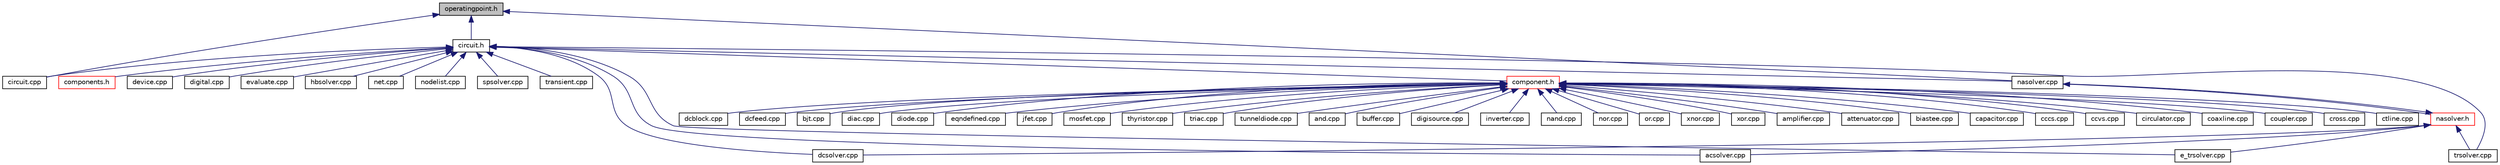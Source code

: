 digraph G
{
  edge [fontname="Helvetica",fontsize="10",labelfontname="Helvetica",labelfontsize="10"];
  node [fontname="Helvetica",fontsize="10",shape=record];
  Node1 [label="operatingpoint.h",height=0.2,width=0.4,color="black", fillcolor="grey75", style="filled" fontcolor="black"];
  Node1 -> Node2 [dir="back",color="midnightblue",fontsize="10",style="solid",fontname="Helvetica"];
  Node2 [label="circuit.h",height=0.2,width=0.4,color="black", fillcolor="white", style="filled",URL="$circuit_8h.html",tooltip="The circuit class header file."];
  Node2 -> Node3 [dir="back",color="midnightblue",fontsize="10",style="solid",fontname="Helvetica"];
  Node3 [label="acsolver.cpp",height=0.2,width=0.4,color="black", fillcolor="white", style="filled",URL="$acsolver_8cpp.html"];
  Node2 -> Node4 [dir="back",color="midnightblue",fontsize="10",style="solid",fontname="Helvetica"];
  Node4 [label="nasolver.cpp",height=0.2,width=0.4,color="black", fillcolor="white", style="filled",URL="$nasolver_8cpp.html"];
  Node4 -> Node5 [dir="back",color="midnightblue",fontsize="10",style="solid",fontname="Helvetica"];
  Node5 [label="nasolver.h",height=0.2,width=0.4,color="red", fillcolor="white", style="filled",URL="$nasolver_8h.html"];
  Node5 -> Node3 [dir="back",color="midnightblue",fontsize="10",style="solid",fontname="Helvetica"];
  Node5 -> Node4 [dir="back",color="midnightblue",fontsize="10",style="solid",fontname="Helvetica"];
  Node5 -> Node6 [dir="back",color="midnightblue",fontsize="10",style="solid",fontname="Helvetica"];
  Node6 [label="dcsolver.cpp",height=0.2,width=0.4,color="black", fillcolor="white", style="filled",URL="$dcsolver_8cpp.html"];
  Node5 -> Node7 [dir="back",color="midnightblue",fontsize="10",style="solid",fontname="Helvetica"];
  Node7 [label="e_trsolver.cpp",height=0.2,width=0.4,color="black", fillcolor="white", style="filled",URL="$e__trsolver_8cpp.html"];
  Node5 -> Node8 [dir="back",color="midnightblue",fontsize="10",style="solid",fontname="Helvetica"];
  Node8 [label="trsolver.cpp",height=0.2,width=0.4,color="black", fillcolor="white", style="filled",URL="$trsolver_8cpp.html"];
  Node2 -> Node9 [dir="back",color="midnightblue",fontsize="10",style="solid",fontname="Helvetica"];
  Node9 [label="circuit.cpp",height=0.2,width=0.4,color="black", fillcolor="white", style="filled",URL="$circuit_8cpp.html"];
  Node2 -> Node10 [dir="back",color="midnightblue",fontsize="10",style="solid",fontname="Helvetica"];
  Node10 [label="component.h",height=0.2,width=0.4,color="red", fillcolor="white", style="filled",URL="$component_8h.html"];
  Node10 -> Node11 [dir="back",color="midnightblue",fontsize="10",style="solid",fontname="Helvetica"];
  Node11 [label="amplifier.cpp",height=0.2,width=0.4,color="black", fillcolor="white", style="filled",URL="$amplifier_8cpp.html",tooltip="amplifier class implementation"];
  Node10 -> Node12 [dir="back",color="midnightblue",fontsize="10",style="solid",fontname="Helvetica"];
  Node12 [label="attenuator.cpp",height=0.2,width=0.4,color="black", fillcolor="white", style="filled",URL="$attenuator_8cpp.html"];
  Node10 -> Node13 [dir="back",color="midnightblue",fontsize="10",style="solid",fontname="Helvetica"];
  Node13 [label="biastee.cpp",height=0.2,width=0.4,color="black", fillcolor="white", style="filled",URL="$biastee_8cpp.html"];
  Node10 -> Node14 [dir="back",color="midnightblue",fontsize="10",style="solid",fontname="Helvetica"];
  Node14 [label="capacitor.cpp",height=0.2,width=0.4,color="black", fillcolor="white", style="filled",URL="$capacitor_8cpp.html",tooltip="capacitor class implementation"];
  Node10 -> Node15 [dir="back",color="midnightblue",fontsize="10",style="solid",fontname="Helvetica"];
  Node15 [label="cccs.cpp",height=0.2,width=0.4,color="black", fillcolor="white", style="filled",URL="$cccs_8cpp.html"];
  Node10 -> Node16 [dir="back",color="midnightblue",fontsize="10",style="solid",fontname="Helvetica"];
  Node16 [label="ccvs.cpp",height=0.2,width=0.4,color="black", fillcolor="white", style="filled",URL="$ccvs_8cpp.html"];
  Node10 -> Node17 [dir="back",color="midnightblue",fontsize="10",style="solid",fontname="Helvetica"];
  Node17 [label="circulator.cpp",height=0.2,width=0.4,color="black", fillcolor="white", style="filled",URL="$circulator_8cpp.html"];
  Node10 -> Node18 [dir="back",color="midnightblue",fontsize="10",style="solid",fontname="Helvetica"];
  Node18 [label="coaxline.cpp",height=0.2,width=0.4,color="black", fillcolor="white", style="filled",URL="$coaxline_8cpp.html"];
  Node10 -> Node19 [dir="back",color="midnightblue",fontsize="10",style="solid",fontname="Helvetica"];
  Node19 [label="coupler.cpp",height=0.2,width=0.4,color="black", fillcolor="white", style="filled",URL="$coupler_8cpp.html"];
  Node10 -> Node20 [dir="back",color="midnightblue",fontsize="10",style="solid",fontname="Helvetica"];
  Node20 [label="cross.cpp",height=0.2,width=0.4,color="black", fillcolor="white", style="filled",URL="$cross_8cpp.html"];
  Node10 -> Node21 [dir="back",color="midnightblue",fontsize="10",style="solid",fontname="Helvetica"];
  Node21 [label="ctline.cpp",height=0.2,width=0.4,color="black", fillcolor="white", style="filled",URL="$ctline_8cpp.html"];
  Node10 -> Node22 [dir="back",color="midnightblue",fontsize="10",style="solid",fontname="Helvetica"];
  Node22 [label="dcblock.cpp",height=0.2,width=0.4,color="black", fillcolor="white", style="filled",URL="$dcblock_8cpp.html"];
  Node10 -> Node23 [dir="back",color="midnightblue",fontsize="10",style="solid",fontname="Helvetica"];
  Node23 [label="dcfeed.cpp",height=0.2,width=0.4,color="black", fillcolor="white", style="filled",URL="$dcfeed_8cpp.html"];
  Node10 -> Node24 [dir="back",color="midnightblue",fontsize="10",style="solid",fontname="Helvetica"];
  Node24 [label="bjt.cpp",height=0.2,width=0.4,color="black", fillcolor="white", style="filled",URL="$bjt_8cpp.html"];
  Node10 -> Node25 [dir="back",color="midnightblue",fontsize="10",style="solid",fontname="Helvetica"];
  Node25 [label="diac.cpp",height=0.2,width=0.4,color="black", fillcolor="white", style="filled",URL="$diac_8cpp.html"];
  Node10 -> Node26 [dir="back",color="midnightblue",fontsize="10",style="solid",fontname="Helvetica"];
  Node26 [label="diode.cpp",height=0.2,width=0.4,color="black", fillcolor="white", style="filled",URL="$diode_8cpp.html"];
  Node10 -> Node27 [dir="back",color="midnightblue",fontsize="10",style="solid",fontname="Helvetica"];
  Node27 [label="eqndefined.cpp",height=0.2,width=0.4,color="black", fillcolor="white", style="filled",URL="$eqndefined_8cpp.html"];
  Node10 -> Node28 [dir="back",color="midnightblue",fontsize="10",style="solid",fontname="Helvetica"];
  Node28 [label="jfet.cpp",height=0.2,width=0.4,color="black", fillcolor="white", style="filled",URL="$jfet_8cpp.html"];
  Node10 -> Node29 [dir="back",color="midnightblue",fontsize="10",style="solid",fontname="Helvetica"];
  Node29 [label="mosfet.cpp",height=0.2,width=0.4,color="black", fillcolor="white", style="filled",URL="$mosfet_8cpp.html"];
  Node10 -> Node30 [dir="back",color="midnightblue",fontsize="10",style="solid",fontname="Helvetica"];
  Node30 [label="thyristor.cpp",height=0.2,width=0.4,color="black", fillcolor="white", style="filled",URL="$thyristor_8cpp.html"];
  Node10 -> Node31 [dir="back",color="midnightblue",fontsize="10",style="solid",fontname="Helvetica"];
  Node31 [label="triac.cpp",height=0.2,width=0.4,color="black", fillcolor="white", style="filled",URL="$triac_8cpp.html"];
  Node10 -> Node32 [dir="back",color="midnightblue",fontsize="10",style="solid",fontname="Helvetica"];
  Node32 [label="tunneldiode.cpp",height=0.2,width=0.4,color="black", fillcolor="white", style="filled",URL="$tunneldiode_8cpp.html"];
  Node10 -> Node33 [dir="back",color="midnightblue",fontsize="10",style="solid",fontname="Helvetica"];
  Node33 [label="and.cpp",height=0.2,width=0.4,color="black", fillcolor="white", style="filled",URL="$and_8cpp.html"];
  Node10 -> Node34 [dir="back",color="midnightblue",fontsize="10",style="solid",fontname="Helvetica"];
  Node34 [label="buffer.cpp",height=0.2,width=0.4,color="black", fillcolor="white", style="filled",URL="$buffer_8cpp.html"];
  Node10 -> Node35 [dir="back",color="midnightblue",fontsize="10",style="solid",fontname="Helvetica"];
  Node35 [label="digisource.cpp",height=0.2,width=0.4,color="black", fillcolor="white", style="filled",URL="$digisource_8cpp.html"];
  Node10 -> Node36 [dir="back",color="midnightblue",fontsize="10",style="solid",fontname="Helvetica"];
  Node36 [label="inverter.cpp",height=0.2,width=0.4,color="black", fillcolor="white", style="filled",URL="$inverter_8cpp.html"];
  Node10 -> Node37 [dir="back",color="midnightblue",fontsize="10",style="solid",fontname="Helvetica"];
  Node37 [label="nand.cpp",height=0.2,width=0.4,color="black", fillcolor="white", style="filled",URL="$nand_8cpp.html"];
  Node10 -> Node38 [dir="back",color="midnightblue",fontsize="10",style="solid",fontname="Helvetica"];
  Node38 [label="nor.cpp",height=0.2,width=0.4,color="black", fillcolor="white", style="filled",URL="$nor_8cpp.html"];
  Node10 -> Node39 [dir="back",color="midnightblue",fontsize="10",style="solid",fontname="Helvetica"];
  Node39 [label="or.cpp",height=0.2,width=0.4,color="black", fillcolor="white", style="filled",URL="$or_8cpp.html"];
  Node10 -> Node40 [dir="back",color="midnightblue",fontsize="10",style="solid",fontname="Helvetica"];
  Node40 [label="xnor.cpp",height=0.2,width=0.4,color="black", fillcolor="white", style="filled",URL="$xnor_8cpp.html"];
  Node10 -> Node41 [dir="back",color="midnightblue",fontsize="10",style="solid",fontname="Helvetica"];
  Node41 [label="xor.cpp",height=0.2,width=0.4,color="black", fillcolor="white", style="filled",URL="$xor_8cpp.html"];
  Node2 -> Node42 [dir="back",color="midnightblue",fontsize="10",style="solid",fontname="Helvetica"];
  Node42 [label="components.h",height=0.2,width=0.4,color="red", fillcolor="white", style="filled",URL="$components_8h.html"];
  Node2 -> Node43 [dir="back",color="midnightblue",fontsize="10",style="solid",fontname="Helvetica"];
  Node43 [label="device.cpp",height=0.2,width=0.4,color="black", fillcolor="white", style="filled",URL="$device_8cpp.html"];
  Node2 -> Node44 [dir="back",color="midnightblue",fontsize="10",style="solid",fontname="Helvetica"];
  Node44 [label="digital.cpp",height=0.2,width=0.4,color="black", fillcolor="white", style="filled",URL="$digital_8cpp.html"];
  Node2 -> Node6 [dir="back",color="midnightblue",fontsize="10",style="solid",fontname="Helvetica"];
  Node2 -> Node45 [dir="back",color="midnightblue",fontsize="10",style="solid",fontname="Helvetica"];
  Node45 [label="evaluate.cpp",height=0.2,width=0.4,color="black", fillcolor="white", style="filled",URL="$evaluate_8cpp.html"];
  Node2 -> Node46 [dir="back",color="midnightblue",fontsize="10",style="solid",fontname="Helvetica"];
  Node46 [label="hbsolver.cpp",height=0.2,width=0.4,color="black", fillcolor="white", style="filled",URL="$hbsolver_8cpp.html"];
  Node2 -> Node7 [dir="back",color="midnightblue",fontsize="10",style="solid",fontname="Helvetica"];
  Node2 -> Node47 [dir="back",color="midnightblue",fontsize="10",style="solid",fontname="Helvetica"];
  Node47 [label="net.cpp",height=0.2,width=0.4,color="black", fillcolor="white", style="filled",URL="$net_8cpp.html"];
  Node2 -> Node48 [dir="back",color="midnightblue",fontsize="10",style="solid",fontname="Helvetica"];
  Node48 [label="nodelist.cpp",height=0.2,width=0.4,color="black", fillcolor="white", style="filled",URL="$nodelist_8cpp.html"];
  Node2 -> Node49 [dir="back",color="midnightblue",fontsize="10",style="solid",fontname="Helvetica"];
  Node49 [label="spsolver.cpp",height=0.2,width=0.4,color="black", fillcolor="white", style="filled",URL="$spsolver_8cpp.html"];
  Node2 -> Node50 [dir="back",color="midnightblue",fontsize="10",style="solid",fontname="Helvetica"];
  Node50 [label="transient.cpp",height=0.2,width=0.4,color="black", fillcolor="white", style="filled",URL="$transient_8cpp.html"];
  Node2 -> Node8 [dir="back",color="midnightblue",fontsize="10",style="solid",fontname="Helvetica"];
  Node1 -> Node4 [dir="back",color="midnightblue",fontsize="10",style="solid",fontname="Helvetica"];
  Node1 -> Node9 [dir="back",color="midnightblue",fontsize="10",style="solid",fontname="Helvetica"];
}
